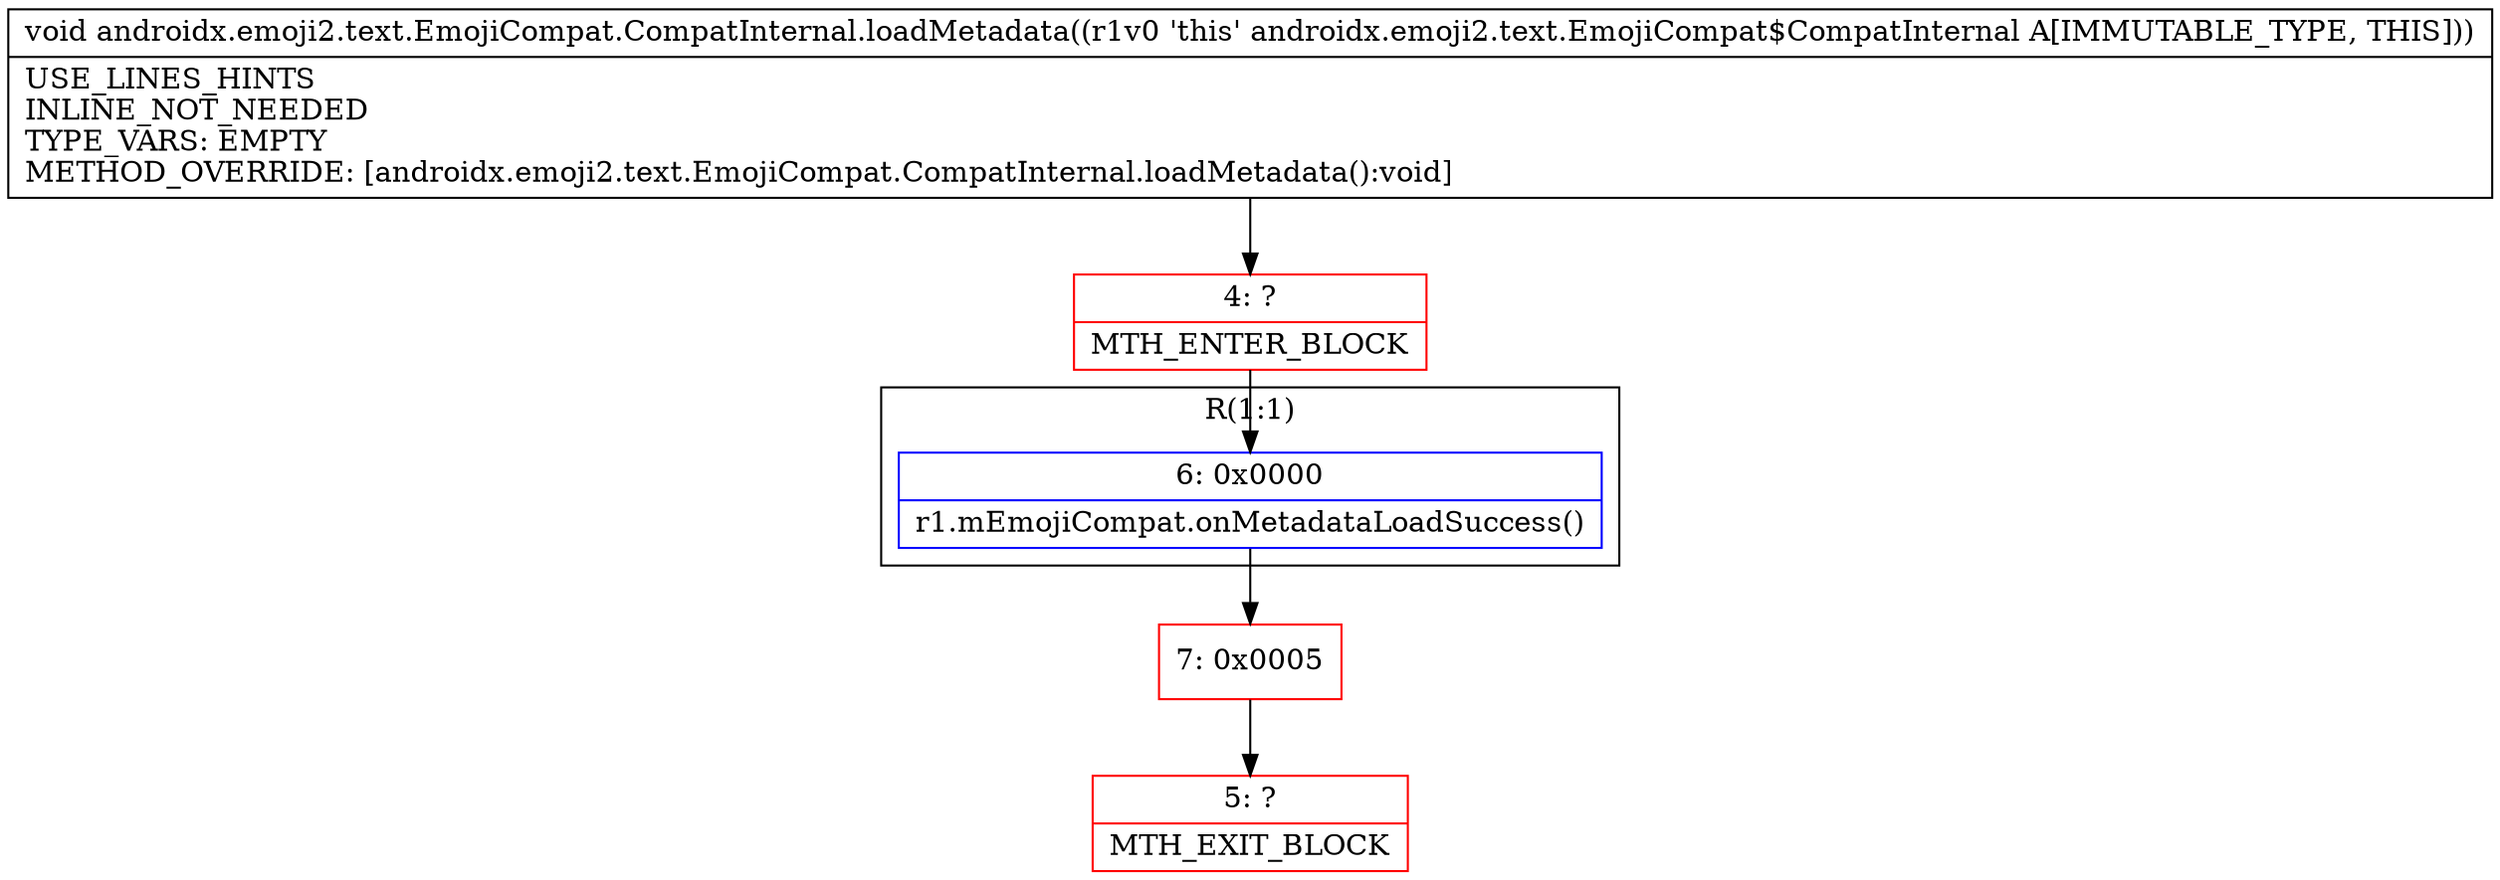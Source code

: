 digraph "CFG forandroidx.emoji2.text.EmojiCompat.CompatInternal.loadMetadata()V" {
subgraph cluster_Region_1703480593 {
label = "R(1:1)";
node [shape=record,color=blue];
Node_6 [shape=record,label="{6\:\ 0x0000|r1.mEmojiCompat.onMetadataLoadSuccess()\l}"];
}
Node_4 [shape=record,color=red,label="{4\:\ ?|MTH_ENTER_BLOCK\l}"];
Node_7 [shape=record,color=red,label="{7\:\ 0x0005}"];
Node_5 [shape=record,color=red,label="{5\:\ ?|MTH_EXIT_BLOCK\l}"];
MethodNode[shape=record,label="{void androidx.emoji2.text.EmojiCompat.CompatInternal.loadMetadata((r1v0 'this' androidx.emoji2.text.EmojiCompat$CompatInternal A[IMMUTABLE_TYPE, THIS]))  | USE_LINES_HINTS\lINLINE_NOT_NEEDED\lTYPE_VARS: EMPTY\lMETHOD_OVERRIDE: [androidx.emoji2.text.EmojiCompat.CompatInternal.loadMetadata():void]\l}"];
MethodNode -> Node_4;Node_6 -> Node_7;
Node_4 -> Node_6;
Node_7 -> Node_5;
}

